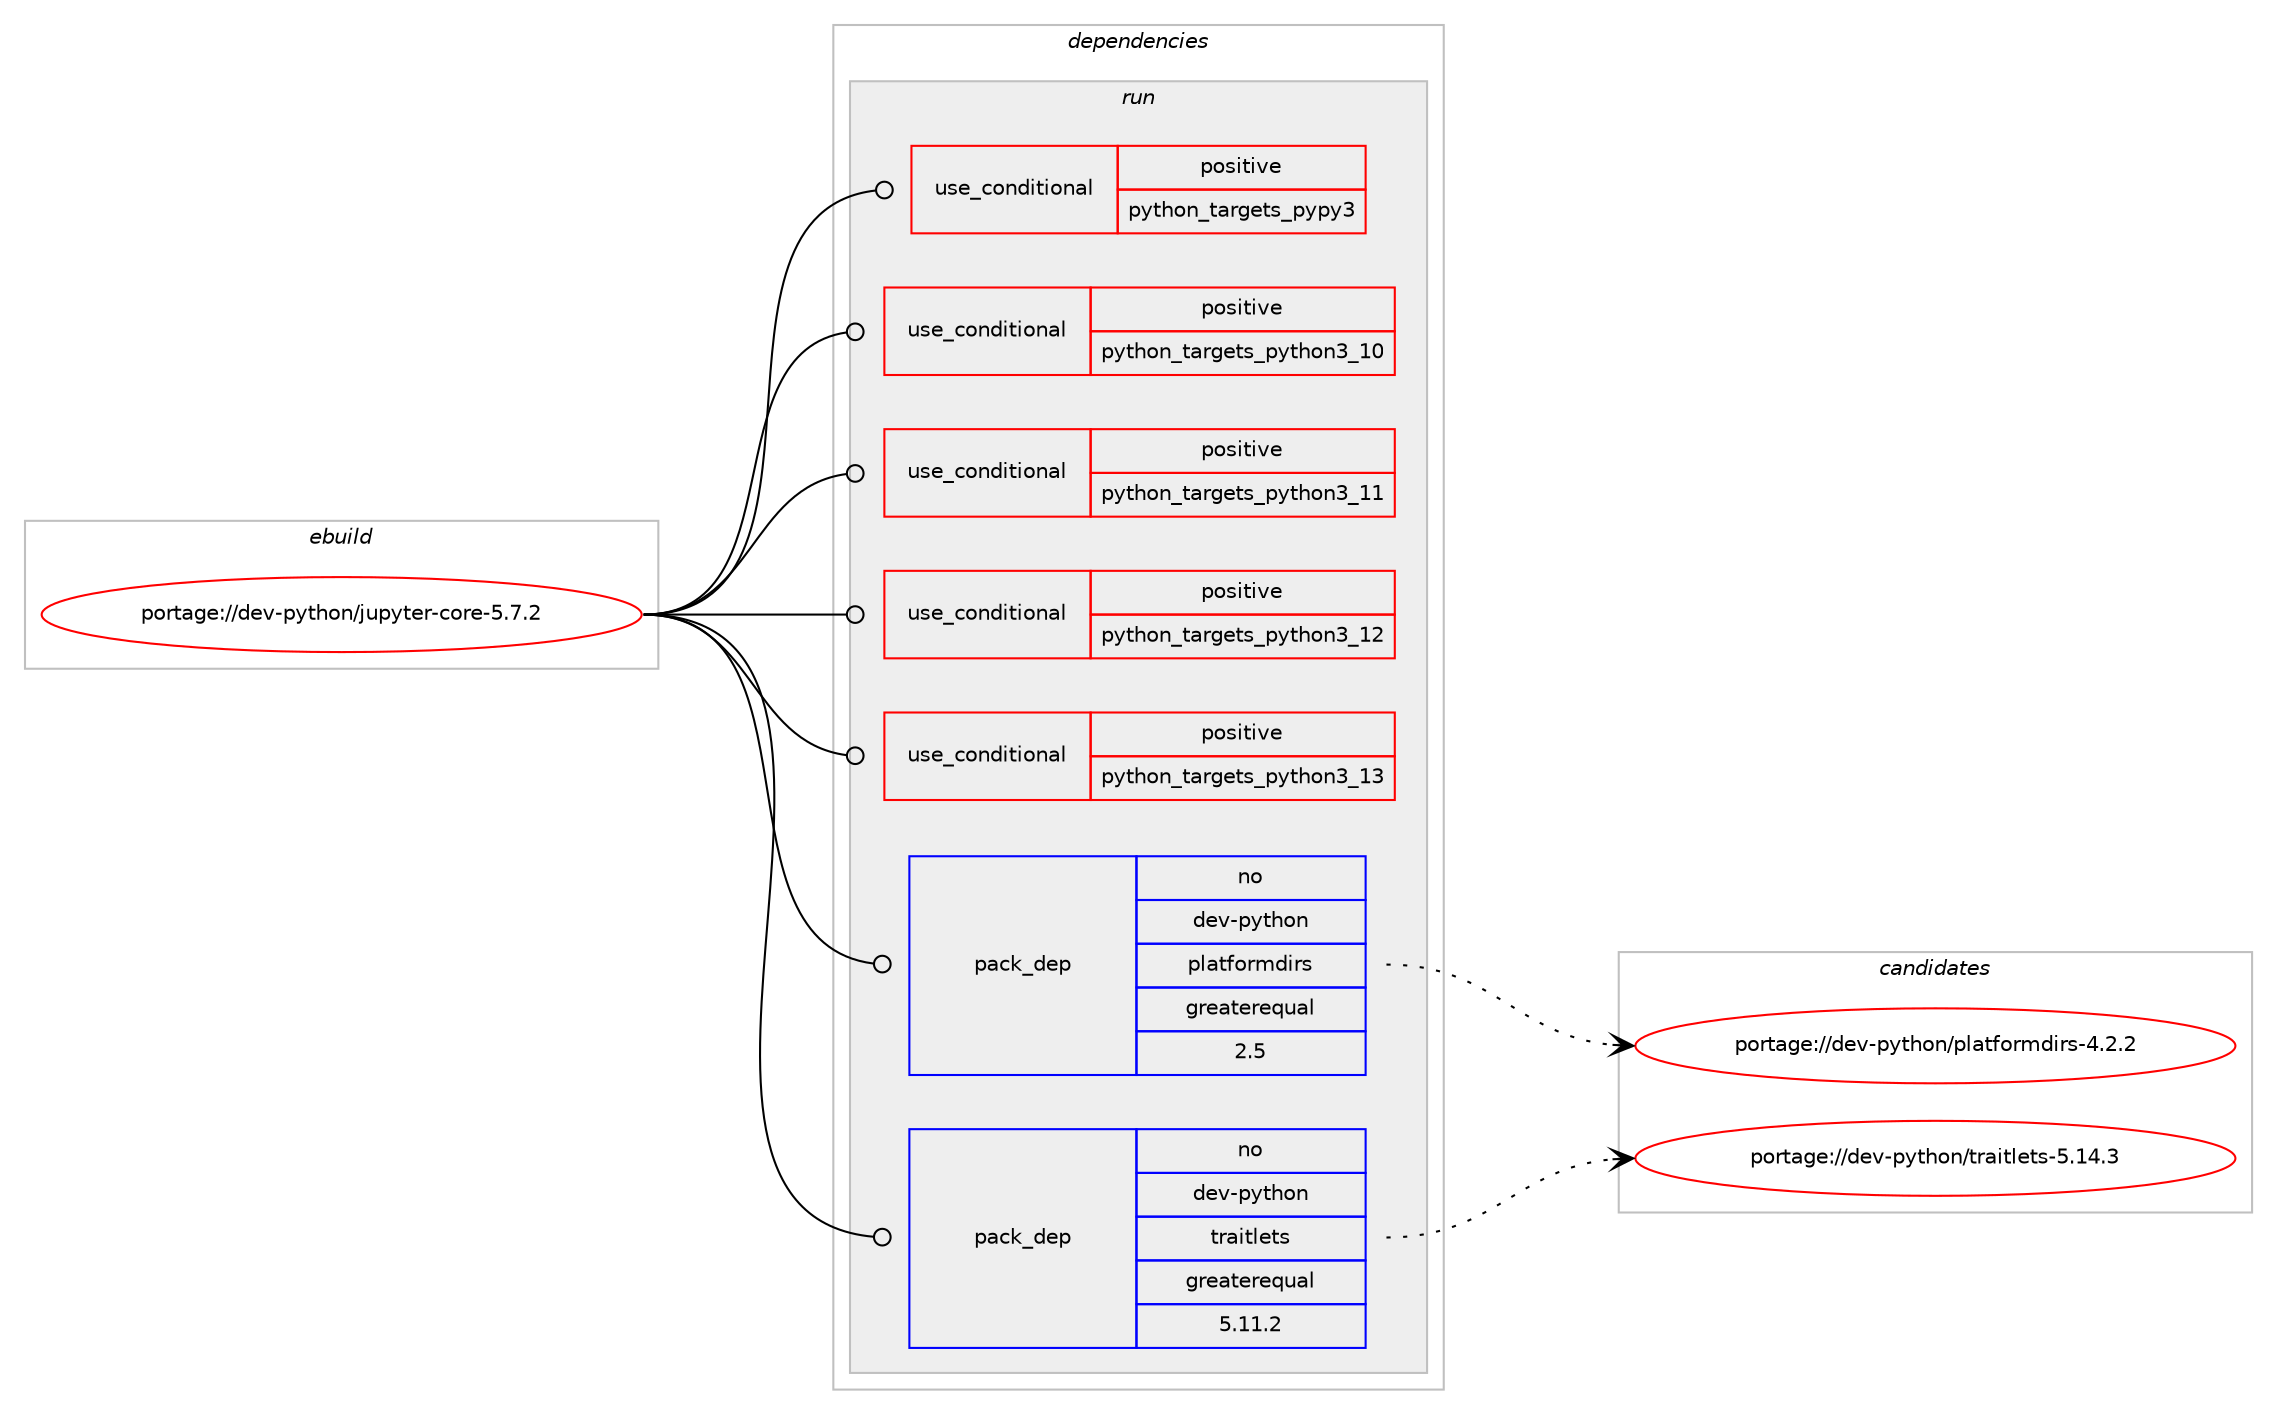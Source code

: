 digraph prolog {

# *************
# Graph options
# *************

newrank=true;
concentrate=true;
compound=true;
graph [rankdir=LR,fontname=Helvetica,fontsize=10,ranksep=1.5];#, ranksep=2.5, nodesep=0.2];
edge  [arrowhead=vee];
node  [fontname=Helvetica,fontsize=10];

# **********
# The ebuild
# **********

subgraph cluster_leftcol {
color=gray;
rank=same;
label=<<i>ebuild</i>>;
id [label="portage://dev-python/jupyter-core-5.7.2", color=red, width=4, href="../dev-python/jupyter-core-5.7.2.svg"];
}

# ****************
# The dependencies
# ****************

subgraph cluster_midcol {
color=gray;
label=<<i>dependencies</i>>;
subgraph cluster_compile {
fillcolor="#eeeeee";
style=filled;
label=<<i>compile</i>>;
}
subgraph cluster_compileandrun {
fillcolor="#eeeeee";
style=filled;
label=<<i>compile and run</i>>;
}
subgraph cluster_run {
fillcolor="#eeeeee";
style=filled;
label=<<i>run</i>>;
subgraph cond33105 {
dependency75016 [label=<<TABLE BORDER="0" CELLBORDER="1" CELLSPACING="0" CELLPADDING="4"><TR><TD ROWSPAN="3" CELLPADDING="10">use_conditional</TD></TR><TR><TD>positive</TD></TR><TR><TD>python_targets_pypy3</TD></TR></TABLE>>, shape=none, color=red];
# *** BEGIN UNKNOWN DEPENDENCY TYPE (TODO) ***
# dependency75016 -> package_dependency(portage://dev-python/jupyter-core-5.7.2,run,no,dev-python,pypy3,none,[,,],any_same_slot,[])
# *** END UNKNOWN DEPENDENCY TYPE (TODO) ***

}
id:e -> dependency75016:w [weight=20,style="solid",arrowhead="odot"];
subgraph cond33106 {
dependency75017 [label=<<TABLE BORDER="0" CELLBORDER="1" CELLSPACING="0" CELLPADDING="4"><TR><TD ROWSPAN="3" CELLPADDING="10">use_conditional</TD></TR><TR><TD>positive</TD></TR><TR><TD>python_targets_python3_10</TD></TR></TABLE>>, shape=none, color=red];
# *** BEGIN UNKNOWN DEPENDENCY TYPE (TODO) ***
# dependency75017 -> package_dependency(portage://dev-python/jupyter-core-5.7.2,run,no,dev-lang,python,none,[,,],[slot(3.10)],[])
# *** END UNKNOWN DEPENDENCY TYPE (TODO) ***

}
id:e -> dependency75017:w [weight=20,style="solid",arrowhead="odot"];
subgraph cond33107 {
dependency75018 [label=<<TABLE BORDER="0" CELLBORDER="1" CELLSPACING="0" CELLPADDING="4"><TR><TD ROWSPAN="3" CELLPADDING="10">use_conditional</TD></TR><TR><TD>positive</TD></TR><TR><TD>python_targets_python3_11</TD></TR></TABLE>>, shape=none, color=red];
# *** BEGIN UNKNOWN DEPENDENCY TYPE (TODO) ***
# dependency75018 -> package_dependency(portage://dev-python/jupyter-core-5.7.2,run,no,dev-lang,python,none,[,,],[slot(3.11)],[])
# *** END UNKNOWN DEPENDENCY TYPE (TODO) ***

}
id:e -> dependency75018:w [weight=20,style="solid",arrowhead="odot"];
subgraph cond33108 {
dependency75019 [label=<<TABLE BORDER="0" CELLBORDER="1" CELLSPACING="0" CELLPADDING="4"><TR><TD ROWSPAN="3" CELLPADDING="10">use_conditional</TD></TR><TR><TD>positive</TD></TR><TR><TD>python_targets_python3_12</TD></TR></TABLE>>, shape=none, color=red];
# *** BEGIN UNKNOWN DEPENDENCY TYPE (TODO) ***
# dependency75019 -> package_dependency(portage://dev-python/jupyter-core-5.7.2,run,no,dev-lang,python,none,[,,],[slot(3.12)],[])
# *** END UNKNOWN DEPENDENCY TYPE (TODO) ***

}
id:e -> dependency75019:w [weight=20,style="solid",arrowhead="odot"];
subgraph cond33109 {
dependency75020 [label=<<TABLE BORDER="0" CELLBORDER="1" CELLSPACING="0" CELLPADDING="4"><TR><TD ROWSPAN="3" CELLPADDING="10">use_conditional</TD></TR><TR><TD>positive</TD></TR><TR><TD>python_targets_python3_13</TD></TR></TABLE>>, shape=none, color=red];
# *** BEGIN UNKNOWN DEPENDENCY TYPE (TODO) ***
# dependency75020 -> package_dependency(portage://dev-python/jupyter-core-5.7.2,run,no,dev-lang,python,none,[,,],[slot(3.13)],[])
# *** END UNKNOWN DEPENDENCY TYPE (TODO) ***

}
id:e -> dependency75020:w [weight=20,style="solid",arrowhead="odot"];
subgraph pack40696 {
dependency75021 [label=<<TABLE BORDER="0" CELLBORDER="1" CELLSPACING="0" CELLPADDING="4" WIDTH="220"><TR><TD ROWSPAN="6" CELLPADDING="30">pack_dep</TD></TR><TR><TD WIDTH="110">no</TD></TR><TR><TD>dev-python</TD></TR><TR><TD>platformdirs</TD></TR><TR><TD>greaterequal</TD></TR><TR><TD>2.5</TD></TR></TABLE>>, shape=none, color=blue];
}
id:e -> dependency75021:w [weight=20,style="solid",arrowhead="odot"];
subgraph pack40697 {
dependency75022 [label=<<TABLE BORDER="0" CELLBORDER="1" CELLSPACING="0" CELLPADDING="4" WIDTH="220"><TR><TD ROWSPAN="6" CELLPADDING="30">pack_dep</TD></TR><TR><TD WIDTH="110">no</TD></TR><TR><TD>dev-python</TD></TR><TR><TD>traitlets</TD></TR><TR><TD>greaterequal</TD></TR><TR><TD>5.11.2</TD></TR></TABLE>>, shape=none, color=blue];
}
id:e -> dependency75022:w [weight=20,style="solid",arrowhead="odot"];
}
}

# **************
# The candidates
# **************

subgraph cluster_choices {
rank=same;
color=gray;
label=<<i>candidates</i>>;

subgraph choice40696 {
color=black;
nodesep=1;
choice100101118451121211161041111104711210897116102111114109100105114115455246504650 [label="portage://dev-python/platformdirs-4.2.2", color=red, width=4,href="../dev-python/platformdirs-4.2.2.svg"];
dependency75021:e -> choice100101118451121211161041111104711210897116102111114109100105114115455246504650:w [style=dotted,weight="100"];
}
subgraph choice40697 {
color=black;
nodesep=1;
choice10010111845112121116104111110471161149710511610810111611545534649524651 [label="portage://dev-python/traitlets-5.14.3", color=red, width=4,href="../dev-python/traitlets-5.14.3.svg"];
dependency75022:e -> choice10010111845112121116104111110471161149710511610810111611545534649524651:w [style=dotted,weight="100"];
}
}

}
